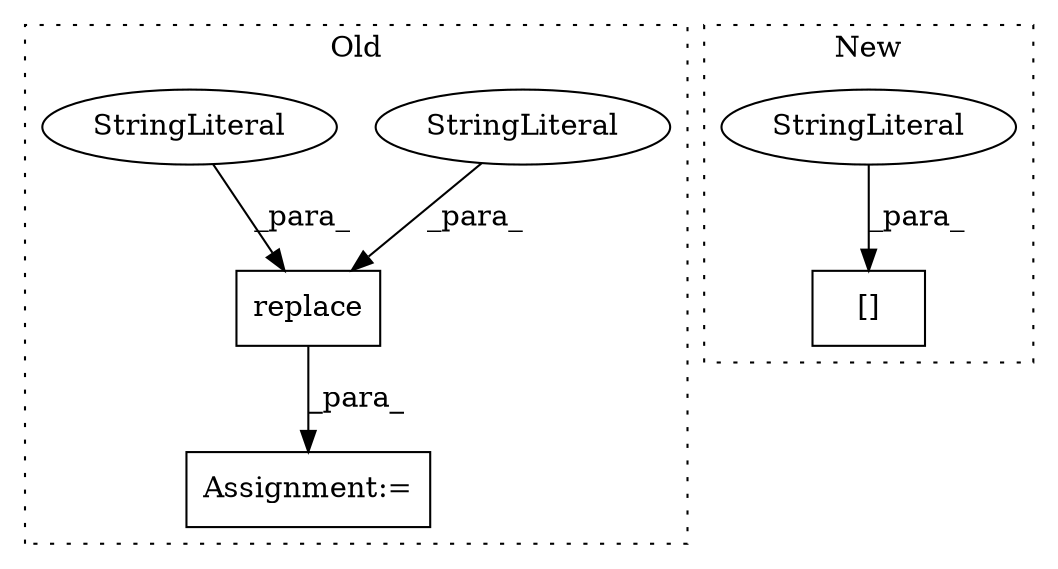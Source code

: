 digraph G {
subgraph cluster0 {
1 [label="replace" a="32" s="3619,3637" l="8,1" shape="box"];
4 [label="StringLiteral" a="45" s="3627" l="7" shape="ellipse"];
5 [label="StringLiteral" a="45" s="3635" l="2" shape="ellipse"];
6 [label="Assignment:=" a="7" s="3613" l="1" shape="box"];
label = "Old";
style="dotted";
}
subgraph cluster1 {
2 [label="[]" a="2" s="5066,5091" l="20,1" shape="box"];
3 [label="StringLiteral" a="45" s="5086" l="5" shape="ellipse"];
label = "New";
style="dotted";
}
1 -> 6 [label="_para_"];
3 -> 2 [label="_para_"];
4 -> 1 [label="_para_"];
5 -> 1 [label="_para_"];
}